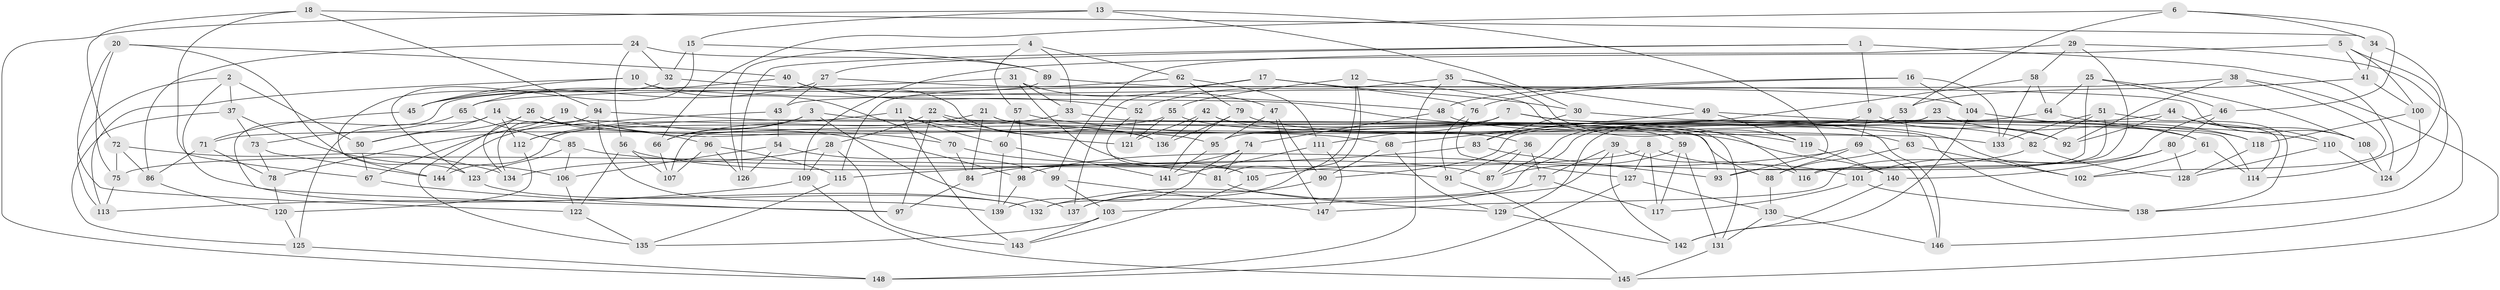 // coarse degree distribution, {6: 0.5102040816326531, 4: 0.4897959183673469}
// Generated by graph-tools (version 1.1) at 2025/24/03/03/25 07:24:29]
// undirected, 148 vertices, 296 edges
graph export_dot {
graph [start="1"]
  node [color=gray90,style=filled];
  1;
  2;
  3;
  4;
  5;
  6;
  7;
  8;
  9;
  10;
  11;
  12;
  13;
  14;
  15;
  16;
  17;
  18;
  19;
  20;
  21;
  22;
  23;
  24;
  25;
  26;
  27;
  28;
  29;
  30;
  31;
  32;
  33;
  34;
  35;
  36;
  37;
  38;
  39;
  40;
  41;
  42;
  43;
  44;
  45;
  46;
  47;
  48;
  49;
  50;
  51;
  52;
  53;
  54;
  55;
  56;
  57;
  58;
  59;
  60;
  61;
  62;
  63;
  64;
  65;
  66;
  67;
  68;
  69;
  70;
  71;
  72;
  73;
  74;
  75;
  76;
  77;
  78;
  79;
  80;
  81;
  82;
  83;
  84;
  85;
  86;
  87;
  88;
  89;
  90;
  91;
  92;
  93;
  94;
  95;
  96;
  97;
  98;
  99;
  100;
  101;
  102;
  103;
  104;
  105;
  106;
  107;
  108;
  109;
  110;
  111;
  112;
  113;
  114;
  115;
  116;
  117;
  118;
  119;
  120;
  121;
  122;
  123;
  124;
  125;
  126;
  127;
  128;
  129;
  130;
  131;
  132;
  133;
  134;
  135;
  136;
  137;
  138;
  139;
  140;
  141;
  142;
  143;
  144;
  145;
  146;
  147;
  148;
  1 -- 9;
  1 -- 126;
  1 -- 124;
  1 -- 27;
  2 -- 50;
  2 -- 132;
  2 -- 37;
  2 -- 113;
  3 -- 88;
  3 -- 137;
  3 -- 66;
  3 -- 144;
  4 -- 62;
  4 -- 57;
  4 -- 126;
  4 -- 33;
  5 -- 41;
  5 -- 100;
  5 -- 109;
  5 -- 114;
  6 -- 34;
  6 -- 46;
  6 -- 66;
  6 -- 53;
  7 -- 61;
  7 -- 111;
  7 -- 144;
  7 -- 146;
  8 -- 75;
  8 -- 117;
  8 -- 127;
  8 -- 101;
  9 -- 87;
  9 -- 69;
  9 -- 92;
  10 -- 113;
  10 -- 70;
  10 -- 45;
  10 -- 119;
  11 -- 143;
  11 -- 36;
  11 -- 112;
  11 -- 60;
  12 -- 59;
  12 -- 55;
  12 -- 81;
  12 -- 137;
  13 -- 148;
  13 -- 15;
  13 -- 30;
  13 -- 93;
  14 -- 50;
  14 -- 125;
  14 -- 112;
  14 -- 133;
  15 -- 89;
  15 -- 32;
  15 -- 123;
  16 -- 133;
  16 -- 104;
  16 -- 76;
  16 -- 48;
  17 -- 30;
  17 -- 76;
  17 -- 137;
  17 -- 115;
  18 -- 67;
  18 -- 94;
  18 -- 72;
  18 -- 34;
  19 -- 98;
  19 -- 134;
  19 -- 70;
  19 -- 67;
  20 -- 40;
  20 -- 122;
  20 -- 123;
  20 -- 75;
  21 -- 68;
  21 -- 84;
  21 -- 63;
  21 -- 66;
  22 -- 121;
  22 -- 93;
  22 -- 28;
  22 -- 97;
  23 -- 129;
  23 -- 107;
  23 -- 114;
  23 -- 61;
  24 -- 89;
  24 -- 32;
  24 -- 56;
  24 -- 86;
  25 -- 108;
  25 -- 64;
  25 -- 93;
  25 -- 46;
  26 -- 50;
  26 -- 96;
  26 -- 135;
  26 -- 95;
  27 -- 43;
  27 -- 104;
  27 -- 45;
  28 -- 134;
  28 -- 143;
  28 -- 109;
  29 -- 116;
  29 -- 58;
  29 -- 99;
  29 -- 146;
  30 -- 114;
  30 -- 83;
  31 -- 105;
  31 -- 33;
  31 -- 45;
  31 -- 47;
  32 -- 144;
  32 -- 48;
  33 -- 112;
  33 -- 138;
  34 -- 41;
  34 -- 138;
  35 -- 148;
  35 -- 49;
  35 -- 119;
  35 -- 52;
  36 -- 77;
  36 -- 87;
  36 -- 91;
  37 -- 125;
  37 -- 106;
  37 -- 73;
  38 -- 102;
  38 -- 43;
  38 -- 92;
  38 -- 145;
  39 -- 116;
  39 -- 103;
  39 -- 77;
  39 -- 142;
  40 -- 136;
  40 -- 65;
  40 -- 52;
  41 -- 53;
  41 -- 100;
  42 -- 102;
  42 -- 131;
  42 -- 136;
  42 -- 121;
  43 -- 54;
  43 -- 78;
  44 -- 110;
  44 -- 108;
  44 -- 92;
  44 -- 90;
  45 -- 71;
  46 -- 80;
  46 -- 147;
  47 -- 95;
  47 -- 147;
  47 -- 90;
  48 -- 74;
  48 -- 82;
  49 -- 118;
  49 -- 119;
  49 -- 68;
  50 -- 67;
  51 -- 82;
  51 -- 116;
  51 -- 133;
  51 -- 138;
  52 -- 105;
  52 -- 121;
  53 -- 63;
  53 -- 132;
  54 -- 126;
  54 -- 99;
  54 -- 106;
  55 -- 71;
  55 -- 116;
  55 -- 121;
  56 -- 107;
  56 -- 122;
  56 -- 87;
  57 -- 140;
  57 -- 98;
  57 -- 60;
  58 -- 83;
  58 -- 133;
  58 -- 64;
  59 -- 117;
  59 -- 87;
  59 -- 131;
  60 -- 139;
  60 -- 141;
  61 -- 114;
  61 -- 102;
  62 -- 79;
  62 -- 65;
  62 -- 111;
  63 -- 88;
  63 -- 102;
  64 -- 95;
  64 -- 110;
  65 -- 85;
  65 -- 73;
  66 -- 107;
  67 -- 97;
  68 -- 90;
  68 -- 129;
  69 -- 146;
  69 -- 88;
  69 -- 105;
  70 -- 84;
  70 -- 81;
  71 -- 86;
  71 -- 78;
  72 -- 86;
  72 -- 75;
  72 -- 134;
  73 -- 144;
  73 -- 78;
  74 -- 81;
  74 -- 139;
  74 -- 84;
  75 -- 113;
  76 -- 127;
  76 -- 91;
  77 -- 117;
  77 -- 132;
  78 -- 120;
  79 -- 141;
  79 -- 136;
  79 -- 92;
  80 -- 140;
  80 -- 101;
  80 -- 128;
  81 -- 129;
  82 -- 98;
  82 -- 128;
  83 -- 93;
  83 -- 115;
  84 -- 97;
  85 -- 123;
  85 -- 91;
  85 -- 106;
  86 -- 120;
  88 -- 130;
  89 -- 108;
  89 -- 97;
  90 -- 137;
  91 -- 145;
  94 -- 139;
  94 -- 136;
  94 -- 134;
  95 -- 141;
  96 -- 126;
  96 -- 115;
  96 -- 107;
  98 -- 139;
  99 -- 103;
  99 -- 147;
  100 -- 124;
  100 -- 118;
  101 -- 117;
  101 -- 138;
  103 -- 135;
  103 -- 143;
  104 -- 118;
  104 -- 142;
  105 -- 143;
  106 -- 122;
  108 -- 124;
  109 -- 145;
  109 -- 113;
  110 -- 124;
  110 -- 128;
  111 -- 147;
  111 -- 141;
  112 -- 120;
  115 -- 135;
  118 -- 128;
  119 -- 140;
  120 -- 125;
  122 -- 135;
  123 -- 132;
  125 -- 148;
  127 -- 148;
  127 -- 130;
  129 -- 142;
  130 -- 146;
  130 -- 131;
  131 -- 145;
  140 -- 142;
}
